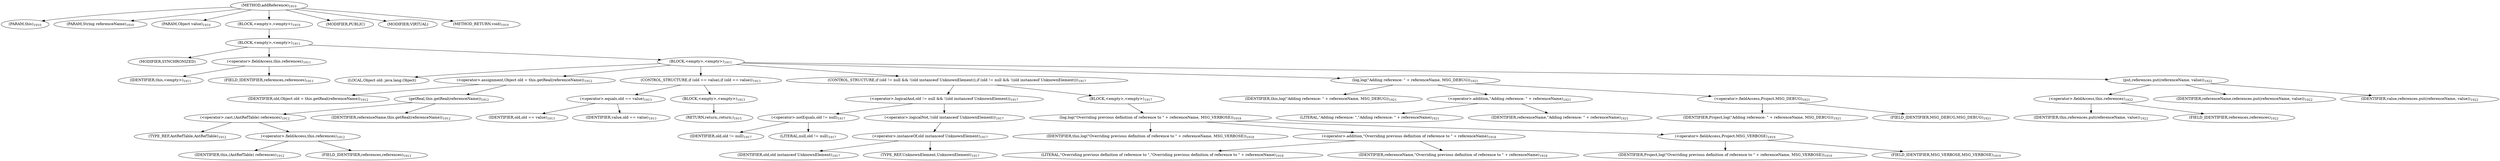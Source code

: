 digraph "addReference" {  
"3121" [label = <(METHOD,addReference)<SUB>1910</SUB>> ]
"193" [label = <(PARAM,this)<SUB>1910</SUB>> ]
"3122" [label = <(PARAM,String referenceName)<SUB>1910</SUB>> ]
"3123" [label = <(PARAM,Object value)<SUB>1910</SUB>> ]
"3124" [label = <(BLOCK,&lt;empty&gt;,&lt;empty&gt;)<SUB>1910</SUB>> ]
"3125" [label = <(BLOCK,&lt;empty&gt;,&lt;empty&gt;)<SUB>1911</SUB>> ]
"3126" [label = <(MODIFIER,SYNCHRONIZED)> ]
"3127" [label = <(&lt;operator&gt;.fieldAccess,this.references)<SUB>1911</SUB>> ]
"3128" [label = <(IDENTIFIER,this,&lt;empty&gt;)<SUB>1911</SUB>> ]
"3129" [label = <(FIELD_IDENTIFIER,references,references)<SUB>1911</SUB>> ]
"3130" [label = <(BLOCK,&lt;empty&gt;,&lt;empty&gt;)<SUB>1911</SUB>> ]
"3131" [label = <(LOCAL,Object old: java.lang.Object)> ]
"3132" [label = <(&lt;operator&gt;.assignment,Object old = this.getReal(referenceName))<SUB>1912</SUB>> ]
"3133" [label = <(IDENTIFIER,old,Object old = this.getReal(referenceName))<SUB>1912</SUB>> ]
"3134" [label = <(getReal,this.getReal(referenceName))<SUB>1912</SUB>> ]
"3135" [label = <(&lt;operator&gt;.cast,(AntRefTable) references)<SUB>1912</SUB>> ]
"3136" [label = <(TYPE_REF,AntRefTable,AntRefTable)<SUB>1912</SUB>> ]
"3137" [label = <(&lt;operator&gt;.fieldAccess,this.references)<SUB>1912</SUB>> ]
"3138" [label = <(IDENTIFIER,this,(AntRefTable) references)<SUB>1912</SUB>> ]
"3139" [label = <(FIELD_IDENTIFIER,references,references)<SUB>1912</SUB>> ]
"3140" [label = <(IDENTIFIER,referenceName,this.getReal(referenceName))<SUB>1912</SUB>> ]
"3141" [label = <(CONTROL_STRUCTURE,if (old == value),if (old == value))<SUB>1913</SUB>> ]
"3142" [label = <(&lt;operator&gt;.equals,old == value)<SUB>1913</SUB>> ]
"3143" [label = <(IDENTIFIER,old,old == value)<SUB>1913</SUB>> ]
"3144" [label = <(IDENTIFIER,value,old == value)<SUB>1913</SUB>> ]
"3145" [label = <(BLOCK,&lt;empty&gt;,&lt;empty&gt;)<SUB>1913</SUB>> ]
"3146" [label = <(RETURN,return;,return;)<SUB>1915</SUB>> ]
"3147" [label = <(CONTROL_STRUCTURE,if (old != null &amp;&amp; !(old instanceof UnknownElement)),if (old != null &amp;&amp; !(old instanceof UnknownElement)))<SUB>1917</SUB>> ]
"3148" [label = <(&lt;operator&gt;.logicalAnd,old != null &amp;&amp; !(old instanceof UnknownElement))<SUB>1917</SUB>> ]
"3149" [label = <(&lt;operator&gt;.notEquals,old != null)<SUB>1917</SUB>> ]
"3150" [label = <(IDENTIFIER,old,old != null)<SUB>1917</SUB>> ]
"3151" [label = <(LITERAL,null,old != null)<SUB>1917</SUB>> ]
"3152" [label = <(&lt;operator&gt;.logicalNot,!(old instanceof UnknownElement))<SUB>1917</SUB>> ]
"3153" [label = <(&lt;operator&gt;.instanceOf,old instanceof UnknownElement)<SUB>1917</SUB>> ]
"3154" [label = <(IDENTIFIER,old,old instanceof UnknownElement)<SUB>1917</SUB>> ]
"3155" [label = <(TYPE_REF,UnknownElement,UnknownElement)<SUB>1917</SUB>> ]
"3156" [label = <(BLOCK,&lt;empty&gt;,&lt;empty&gt;)<SUB>1917</SUB>> ]
"3157" [label = <(log,log(&quot;Overriding previous definition of reference to &quot; + referenceName, MSG_VERBOSE))<SUB>1918</SUB>> ]
"192" [label = <(IDENTIFIER,this,log(&quot;Overriding previous definition of reference to &quot; + referenceName, MSG_VERBOSE))<SUB>1918</SUB>> ]
"3158" [label = <(&lt;operator&gt;.addition,&quot;Overriding previous definition of reference to &quot; + referenceName)<SUB>1918</SUB>> ]
"3159" [label = <(LITERAL,&quot;Overriding previous definition of reference to &quot;,&quot;Overriding previous definition of reference to &quot; + referenceName)<SUB>1918</SUB>> ]
"3160" [label = <(IDENTIFIER,referenceName,&quot;Overriding previous definition of reference to &quot; + referenceName)<SUB>1918</SUB>> ]
"3161" [label = <(&lt;operator&gt;.fieldAccess,Project.MSG_VERBOSE)<SUB>1919</SUB>> ]
"3162" [label = <(IDENTIFIER,Project,log(&quot;Overriding previous definition of reference to &quot; + referenceName, MSG_VERBOSE))<SUB>1919</SUB>> ]
"3163" [label = <(FIELD_IDENTIFIER,MSG_VERBOSE,MSG_VERBOSE)<SUB>1919</SUB>> ]
"3164" [label = <(log,log(&quot;Adding reference: &quot; + referenceName, MSG_DEBUG))<SUB>1921</SUB>> ]
"194" [label = <(IDENTIFIER,this,log(&quot;Adding reference: &quot; + referenceName, MSG_DEBUG))<SUB>1921</SUB>> ]
"3165" [label = <(&lt;operator&gt;.addition,&quot;Adding reference: &quot; + referenceName)<SUB>1921</SUB>> ]
"3166" [label = <(LITERAL,&quot;Adding reference: &quot;,&quot;Adding reference: &quot; + referenceName)<SUB>1921</SUB>> ]
"3167" [label = <(IDENTIFIER,referenceName,&quot;Adding reference: &quot; + referenceName)<SUB>1921</SUB>> ]
"3168" [label = <(&lt;operator&gt;.fieldAccess,Project.MSG_DEBUG)<SUB>1921</SUB>> ]
"3169" [label = <(IDENTIFIER,Project,log(&quot;Adding reference: &quot; + referenceName, MSG_DEBUG))<SUB>1921</SUB>> ]
"3170" [label = <(FIELD_IDENTIFIER,MSG_DEBUG,MSG_DEBUG)<SUB>1921</SUB>> ]
"3171" [label = <(put,references.put(referenceName, value))<SUB>1922</SUB>> ]
"3172" [label = <(&lt;operator&gt;.fieldAccess,this.references)<SUB>1922</SUB>> ]
"3173" [label = <(IDENTIFIER,this,references.put(referenceName, value))<SUB>1922</SUB>> ]
"3174" [label = <(FIELD_IDENTIFIER,references,references)<SUB>1922</SUB>> ]
"3175" [label = <(IDENTIFIER,referenceName,references.put(referenceName, value))<SUB>1922</SUB>> ]
"3176" [label = <(IDENTIFIER,value,references.put(referenceName, value))<SUB>1922</SUB>> ]
"3177" [label = <(MODIFIER,PUBLIC)> ]
"3178" [label = <(MODIFIER,VIRTUAL)> ]
"3179" [label = <(METHOD_RETURN,void)<SUB>1910</SUB>> ]
  "3121" -> "193" 
  "3121" -> "3122" 
  "3121" -> "3123" 
  "3121" -> "3124" 
  "3121" -> "3177" 
  "3121" -> "3178" 
  "3121" -> "3179" 
  "3124" -> "3125" 
  "3125" -> "3126" 
  "3125" -> "3127" 
  "3125" -> "3130" 
  "3127" -> "3128" 
  "3127" -> "3129" 
  "3130" -> "3131" 
  "3130" -> "3132" 
  "3130" -> "3141" 
  "3130" -> "3147" 
  "3130" -> "3164" 
  "3130" -> "3171" 
  "3132" -> "3133" 
  "3132" -> "3134" 
  "3134" -> "3135" 
  "3134" -> "3140" 
  "3135" -> "3136" 
  "3135" -> "3137" 
  "3137" -> "3138" 
  "3137" -> "3139" 
  "3141" -> "3142" 
  "3141" -> "3145" 
  "3142" -> "3143" 
  "3142" -> "3144" 
  "3145" -> "3146" 
  "3147" -> "3148" 
  "3147" -> "3156" 
  "3148" -> "3149" 
  "3148" -> "3152" 
  "3149" -> "3150" 
  "3149" -> "3151" 
  "3152" -> "3153" 
  "3153" -> "3154" 
  "3153" -> "3155" 
  "3156" -> "3157" 
  "3157" -> "192" 
  "3157" -> "3158" 
  "3157" -> "3161" 
  "3158" -> "3159" 
  "3158" -> "3160" 
  "3161" -> "3162" 
  "3161" -> "3163" 
  "3164" -> "194" 
  "3164" -> "3165" 
  "3164" -> "3168" 
  "3165" -> "3166" 
  "3165" -> "3167" 
  "3168" -> "3169" 
  "3168" -> "3170" 
  "3171" -> "3172" 
  "3171" -> "3175" 
  "3171" -> "3176" 
  "3172" -> "3173" 
  "3172" -> "3174" 
}
